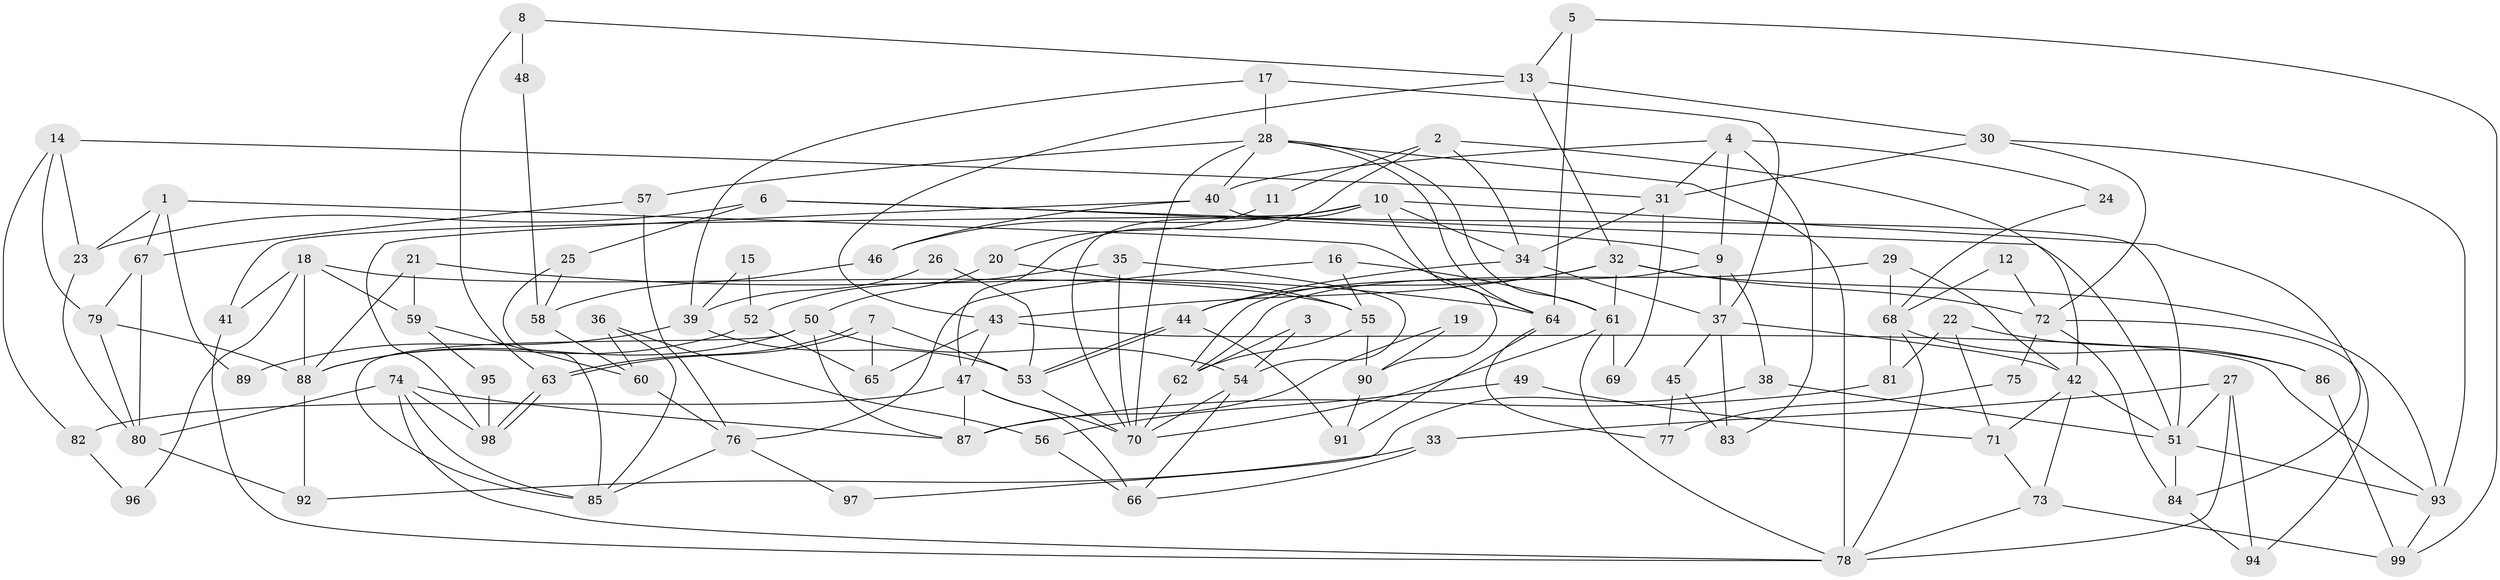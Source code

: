 // coarse degree distribution, {6: 0.15873015873015872, 4: 0.12698412698412698, 2: 0.12698412698412698, 8: 0.047619047619047616, 3: 0.20634920634920634, 5: 0.15873015873015872, 7: 0.09523809523809523, 1: 0.015873015873015872, 11: 0.015873015873015872, 9: 0.015873015873015872, 10: 0.031746031746031744}
// Generated by graph-tools (version 1.1) at 2025/41/03/06/25 10:41:55]
// undirected, 99 vertices, 198 edges
graph export_dot {
graph [start="1"]
  node [color=gray90,style=filled];
  1;
  2;
  3;
  4;
  5;
  6;
  7;
  8;
  9;
  10;
  11;
  12;
  13;
  14;
  15;
  16;
  17;
  18;
  19;
  20;
  21;
  22;
  23;
  24;
  25;
  26;
  27;
  28;
  29;
  30;
  31;
  32;
  33;
  34;
  35;
  36;
  37;
  38;
  39;
  40;
  41;
  42;
  43;
  44;
  45;
  46;
  47;
  48;
  49;
  50;
  51;
  52;
  53;
  54;
  55;
  56;
  57;
  58;
  59;
  60;
  61;
  62;
  63;
  64;
  65;
  66;
  67;
  68;
  69;
  70;
  71;
  72;
  73;
  74;
  75;
  76;
  77;
  78;
  79;
  80;
  81;
  82;
  83;
  84;
  85;
  86;
  87;
  88;
  89;
  90;
  91;
  92;
  93;
  94;
  95;
  96;
  97;
  98;
  99;
  1 -- 23;
  1 -- 64;
  1 -- 67;
  1 -- 89;
  2 -- 42;
  2 -- 47;
  2 -- 11;
  2 -- 34;
  3 -- 54;
  3 -- 62;
  4 -- 31;
  4 -- 40;
  4 -- 9;
  4 -- 24;
  4 -- 83;
  5 -- 13;
  5 -- 99;
  5 -- 64;
  6 -- 9;
  6 -- 51;
  6 -- 23;
  6 -- 25;
  7 -- 65;
  7 -- 63;
  7 -- 63;
  7 -- 53;
  8 -- 13;
  8 -- 63;
  8 -- 48;
  9 -- 62;
  9 -- 37;
  9 -- 38;
  10 -- 70;
  10 -- 90;
  10 -- 34;
  10 -- 41;
  10 -- 46;
  10 -- 84;
  11 -- 20;
  12 -- 68;
  12 -- 72;
  13 -- 32;
  13 -- 30;
  13 -- 43;
  14 -- 31;
  14 -- 79;
  14 -- 23;
  14 -- 82;
  15 -- 52;
  15 -- 39;
  16 -- 55;
  16 -- 61;
  16 -- 76;
  17 -- 28;
  17 -- 37;
  17 -- 39;
  18 -- 88;
  18 -- 41;
  18 -- 55;
  18 -- 59;
  18 -- 96;
  19 -- 90;
  19 -- 87;
  20 -- 55;
  20 -- 50;
  21 -- 64;
  21 -- 59;
  21 -- 88;
  22 -- 71;
  22 -- 86;
  22 -- 81;
  23 -- 80;
  24 -- 68;
  25 -- 85;
  25 -- 58;
  26 -- 39;
  26 -- 53;
  27 -- 94;
  27 -- 51;
  27 -- 33;
  27 -- 78;
  28 -- 61;
  28 -- 70;
  28 -- 40;
  28 -- 57;
  28 -- 64;
  28 -- 78;
  29 -- 42;
  29 -- 68;
  29 -- 62;
  30 -- 72;
  30 -- 93;
  30 -- 31;
  31 -- 34;
  31 -- 69;
  32 -- 43;
  32 -- 44;
  32 -- 61;
  32 -- 72;
  32 -- 93;
  33 -- 66;
  33 -- 92;
  34 -- 37;
  34 -- 44;
  35 -- 54;
  35 -- 70;
  35 -- 52;
  36 -- 85;
  36 -- 60;
  36 -- 56;
  37 -- 42;
  37 -- 45;
  37 -- 83;
  38 -- 51;
  38 -- 97;
  39 -- 53;
  39 -- 89;
  40 -- 98;
  40 -- 46;
  40 -- 51;
  41 -- 78;
  42 -- 51;
  42 -- 71;
  42 -- 73;
  43 -- 47;
  43 -- 65;
  43 -- 93;
  44 -- 53;
  44 -- 53;
  44 -- 91;
  45 -- 83;
  45 -- 77;
  46 -- 58;
  47 -- 70;
  47 -- 87;
  47 -- 66;
  47 -- 82;
  48 -- 58;
  49 -- 56;
  49 -- 71;
  50 -- 85;
  50 -- 88;
  50 -- 54;
  50 -- 87;
  51 -- 93;
  51 -- 84;
  52 -- 88;
  52 -- 65;
  53 -- 70;
  54 -- 70;
  54 -- 66;
  55 -- 62;
  55 -- 90;
  56 -- 66;
  57 -- 67;
  57 -- 76;
  58 -- 60;
  59 -- 60;
  59 -- 95;
  60 -- 76;
  61 -- 78;
  61 -- 69;
  61 -- 70;
  62 -- 70;
  63 -- 98;
  63 -- 98;
  64 -- 77;
  64 -- 91;
  67 -- 79;
  67 -- 80;
  68 -- 81;
  68 -- 78;
  68 -- 86;
  71 -- 73;
  72 -- 84;
  72 -- 75;
  72 -- 94;
  73 -- 78;
  73 -- 99;
  74 -- 78;
  74 -- 80;
  74 -- 85;
  74 -- 87;
  74 -- 98;
  75 -- 77;
  76 -- 85;
  76 -- 97;
  79 -- 80;
  79 -- 88;
  80 -- 92;
  81 -- 87;
  82 -- 96;
  84 -- 94;
  86 -- 99;
  88 -- 92;
  90 -- 91;
  93 -- 99;
  95 -- 98;
}

